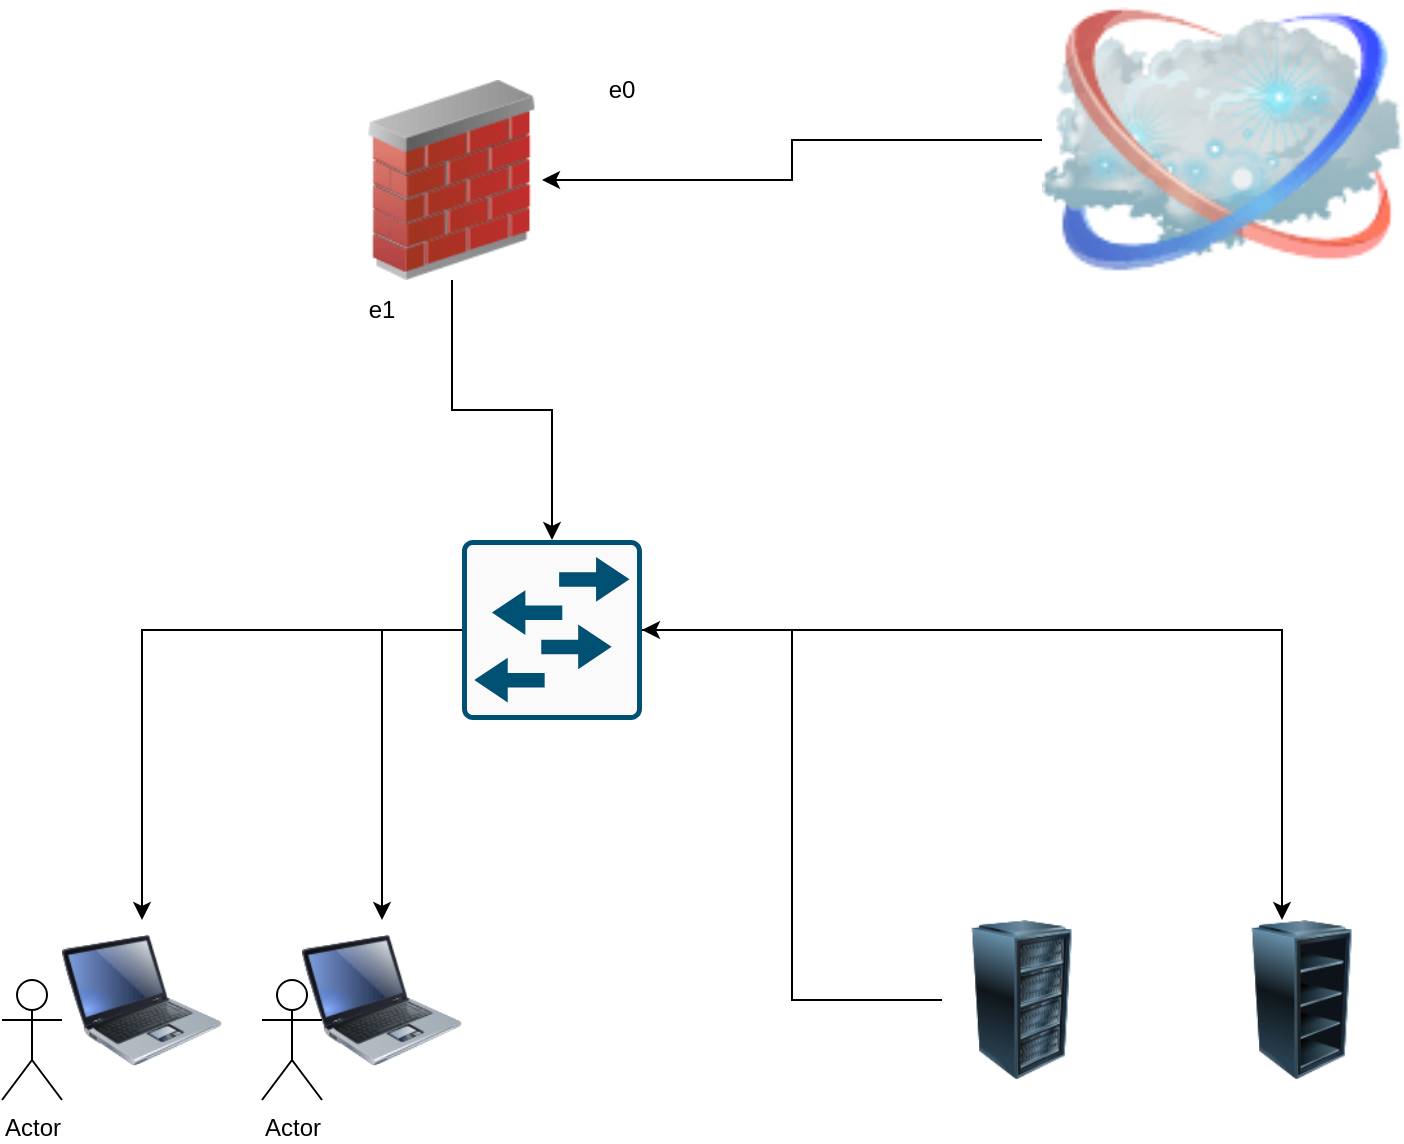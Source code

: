 <mxfile version="15.5.5" type="github">
  <diagram id="uYzDPYRhWdToXK-8ippb" name="Page-1">
    <mxGraphModel dx="1221" dy="634" grid="1" gridSize="10" guides="1" tooltips="1" connect="1" arrows="1" fold="1" page="1" pageScale="1" pageWidth="827" pageHeight="1169" math="0" shadow="0">
      <root>
        <mxCell id="0" />
        <mxCell id="1" parent="0" />
        <mxCell id="xukfd7Kukuw7-Rz4b1BP-20" style="edgeStyle=orthogonalEdgeStyle;rounded=0;orthogonalLoop=1;jettySize=auto;html=1;exitX=0.5;exitY=1;exitDx=0;exitDy=0;entryX=0.5;entryY=0;entryDx=0;entryDy=0;entryPerimeter=0;" parent="1" source="xukfd7Kukuw7-Rz4b1BP-1" target="xukfd7Kukuw7-Rz4b1BP-7" edge="1">
          <mxGeometry relative="1" as="geometry" />
        </mxCell>
        <mxCell id="xukfd7Kukuw7-Rz4b1BP-1" value="" style="image;html=1;image=img/lib/clip_art/networking/Firewall_02_128x128.png" parent="1" vertex="1">
          <mxGeometry x="230" y="140" width="90" height="100" as="geometry" />
        </mxCell>
        <mxCell id="xukfd7Kukuw7-Rz4b1BP-21" style="edgeStyle=orthogonalEdgeStyle;rounded=0;orthogonalLoop=1;jettySize=auto;html=1;" parent="1" source="xukfd7Kukuw7-Rz4b1BP-2" target="xukfd7Kukuw7-Rz4b1BP-1" edge="1">
          <mxGeometry relative="1" as="geometry" />
        </mxCell>
        <mxCell id="xukfd7Kukuw7-Rz4b1BP-2" value="" style="image;html=1;image=img/lib/clip_art/networking/Cloud_128x128.png" parent="1" vertex="1">
          <mxGeometry x="570" y="100" width="180" height="140" as="geometry" />
        </mxCell>
        <mxCell id="xukfd7Kukuw7-Rz4b1BP-16" style="edgeStyle=orthogonalEdgeStyle;rounded=0;orthogonalLoop=1;jettySize=auto;html=1;" parent="1" source="xukfd7Kukuw7-Rz4b1BP-7" target="xukfd7Kukuw7-Rz4b1BP-8" edge="1">
          <mxGeometry relative="1" as="geometry" />
        </mxCell>
        <mxCell id="xukfd7Kukuw7-Rz4b1BP-17" style="edgeStyle=orthogonalEdgeStyle;rounded=0;orthogonalLoop=1;jettySize=auto;html=1;" parent="1" source="xukfd7Kukuw7-Rz4b1BP-7" target="xukfd7Kukuw7-Rz4b1BP-9" edge="1">
          <mxGeometry relative="1" as="geometry">
            <Array as="points">
              <mxPoint x="240" y="415" />
            </Array>
          </mxGeometry>
        </mxCell>
        <mxCell id="xukfd7Kukuw7-Rz4b1BP-18" style="edgeStyle=orthogonalEdgeStyle;rounded=0;orthogonalLoop=1;jettySize=auto;html=1;" parent="1" source="xukfd7Kukuw7-Rz4b1BP-7" target="xukfd7Kukuw7-Rz4b1BP-11" edge="1">
          <mxGeometry relative="1" as="geometry">
            <Array as="points">
              <mxPoint x="690" y="415" />
            </Array>
          </mxGeometry>
        </mxCell>
        <mxCell id="xukfd7Kukuw7-Rz4b1BP-7" value="" style="sketch=0;points=[[0.015,0.015,0],[0.985,0.015,0],[0.985,0.985,0],[0.015,0.985,0],[0.25,0,0],[0.5,0,0],[0.75,0,0],[1,0.25,0],[1,0.5,0],[1,0.75,0],[0.75,1,0],[0.5,1,0],[0.25,1,0],[0,0.75,0],[0,0.5,0],[0,0.25,0]];verticalLabelPosition=bottom;html=1;verticalAlign=top;aspect=fixed;align=center;pointerEvents=1;shape=mxgraph.cisco19.rect;prIcon=workgroup_switch;fillColor=#FAFAFA;strokeColor=#005073;" parent="1" vertex="1">
          <mxGeometry x="280" y="370" width="90" height="90" as="geometry" />
        </mxCell>
        <mxCell id="xukfd7Kukuw7-Rz4b1BP-8" value="" style="image;html=1;image=img/lib/clip_art/computers/Laptop_128x128.png" parent="1" vertex="1">
          <mxGeometry x="80" y="560" width="80" height="80" as="geometry" />
        </mxCell>
        <mxCell id="xukfd7Kukuw7-Rz4b1BP-9" value="" style="image;html=1;image=img/lib/clip_art/computers/Laptop_128x128.png" parent="1" vertex="1">
          <mxGeometry x="200" y="560" width="80" height="80" as="geometry" />
        </mxCell>
        <mxCell id="xukfd7Kukuw7-Rz4b1BP-19" style="edgeStyle=orthogonalEdgeStyle;rounded=0;orthogonalLoop=1;jettySize=auto;html=1;entryX=1;entryY=0.5;entryDx=0;entryDy=0;entryPerimeter=0;" parent="1" source="xukfd7Kukuw7-Rz4b1BP-10" target="xukfd7Kukuw7-Rz4b1BP-7" edge="1">
          <mxGeometry relative="1" as="geometry" />
        </mxCell>
        <mxCell id="xukfd7Kukuw7-Rz4b1BP-10" value="" style="image;html=1;image=img/lib/clip_art/computers/Server_Rack_128x128.png" parent="1" vertex="1">
          <mxGeometry x="520" y="560" width="80" height="80" as="geometry" />
        </mxCell>
        <mxCell id="xukfd7Kukuw7-Rz4b1BP-11" value="" style="image;html=1;image=img/lib/clip_art/computers/Server_Rack_Empty_128x128.png" parent="1" vertex="1">
          <mxGeometry x="660" y="560" width="80" height="80" as="geometry" />
        </mxCell>
        <mxCell id="xukfd7Kukuw7-Rz4b1BP-12" value="Actor" style="shape=umlActor;verticalLabelPosition=bottom;verticalAlign=top;html=1;outlineConnect=0;" parent="1" vertex="1">
          <mxGeometry x="50" y="590" width="30" height="60" as="geometry" />
        </mxCell>
        <mxCell id="xukfd7Kukuw7-Rz4b1BP-15" value="Actor" style="shape=umlActor;verticalLabelPosition=bottom;verticalAlign=top;html=1;outlineConnect=0;" parent="1" vertex="1">
          <mxGeometry x="180" y="590" width="30" height="60" as="geometry" />
        </mxCell>
        <mxCell id="9MfnVzMxwV6kk_N2N_NQ-1" value="e0" style="text;html=1;strokeColor=none;fillColor=none;align=center;verticalAlign=middle;whiteSpace=wrap;rounded=0;strokeWidth=4;" vertex="1" parent="1">
          <mxGeometry x="330" y="130" width="60" height="30" as="geometry" />
        </mxCell>
        <mxCell id="9MfnVzMxwV6kk_N2N_NQ-2" value="e1" style="text;html=1;strokeColor=none;fillColor=none;align=center;verticalAlign=middle;whiteSpace=wrap;rounded=0;strokeWidth=4;" vertex="1" parent="1">
          <mxGeometry x="210" y="240" width="60" height="30" as="geometry" />
        </mxCell>
      </root>
    </mxGraphModel>
  </diagram>
</mxfile>
